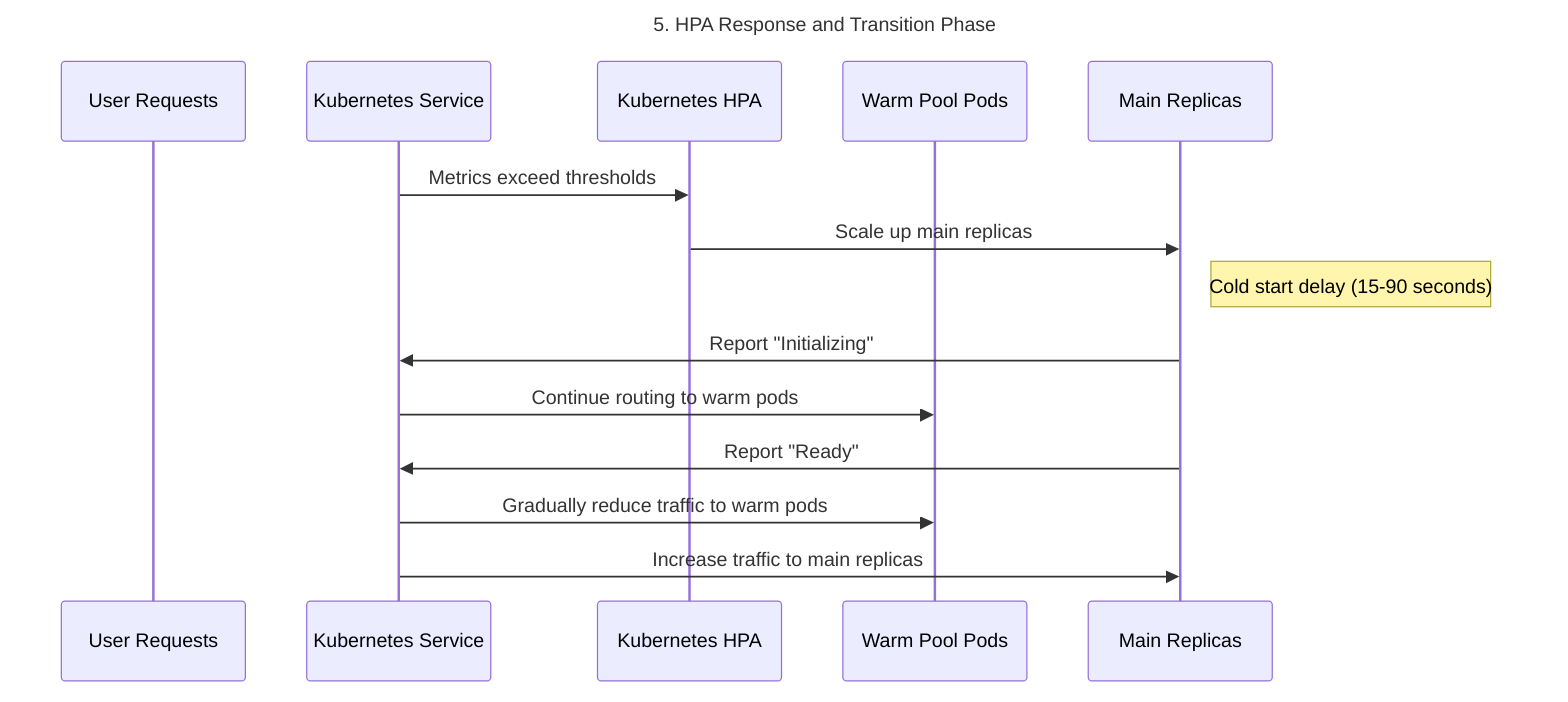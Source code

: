 sequenceDiagram
    title 5. HPA Response and Transition Phase

    participant User as User Requests
    participant K8sService as Kubernetes Service
    participant K8sHPA as Kubernetes HPA
    participant WarmPool as Warm Pool Pods
    participant MainReplica as Main Replicas

    %% Traditional HPA Response (Slower)
    K8sService->>K8sHPA: Metrics exceed thresholds
    K8sHPA->>MainReplica: Scale up main replicas
    Note right of MainReplica: Cold start delay (15-90 seconds)
    MainReplica->>K8sService: Report "Initializing"
    K8sService->>WarmPool: Continue routing to warm pods

    %% Transition to Normal Operation
    MainReplica->>K8sService: Report "Ready"
    K8sService->>WarmPool: Gradually reduce traffic to warm pods
    K8sService->>MainReplica: Increase traffic to main replicas